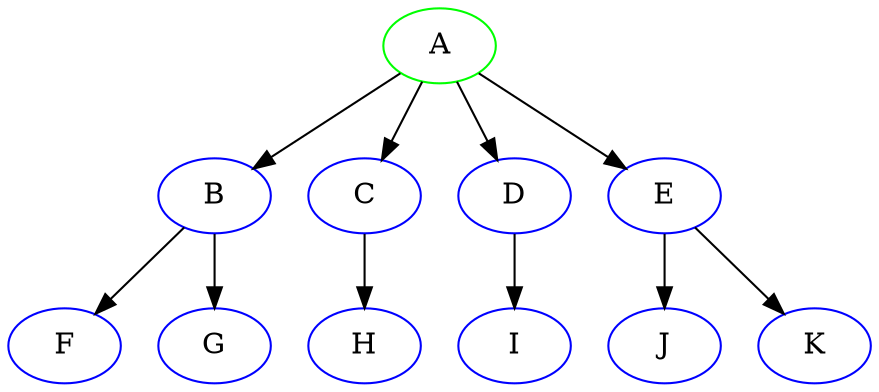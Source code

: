 digraph {
A [color=green];
B [color=blue];
C [color=blue];
D [color=blue];
E [color=blue];
F [color=blue];
G [color=blue];
H [color=blue];
I [color=blue];
J [color=blue];
K [color=blue];
 A -> B
 A -> C
 A -> D
 A -> E
 B -> F
 B -> G
 C -> H
 D -> I
 E -> J
 E -> K
}
